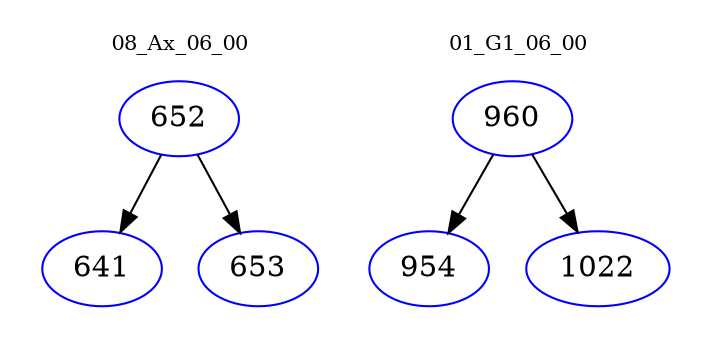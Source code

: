 digraph{
subgraph cluster_0 {
color = white
label = "08_Ax_06_00";
fontsize=10;
T0_652 [label="652", color="blue"]
T0_652 -> T0_641 [color="black"]
T0_641 [label="641", color="blue"]
T0_652 -> T0_653 [color="black"]
T0_653 [label="653", color="blue"]
}
subgraph cluster_1 {
color = white
label = "01_G1_06_00";
fontsize=10;
T1_960 [label="960", color="blue"]
T1_960 -> T1_954 [color="black"]
T1_954 [label="954", color="blue"]
T1_960 -> T1_1022 [color="black"]
T1_1022 [label="1022", color="blue"]
}
}
